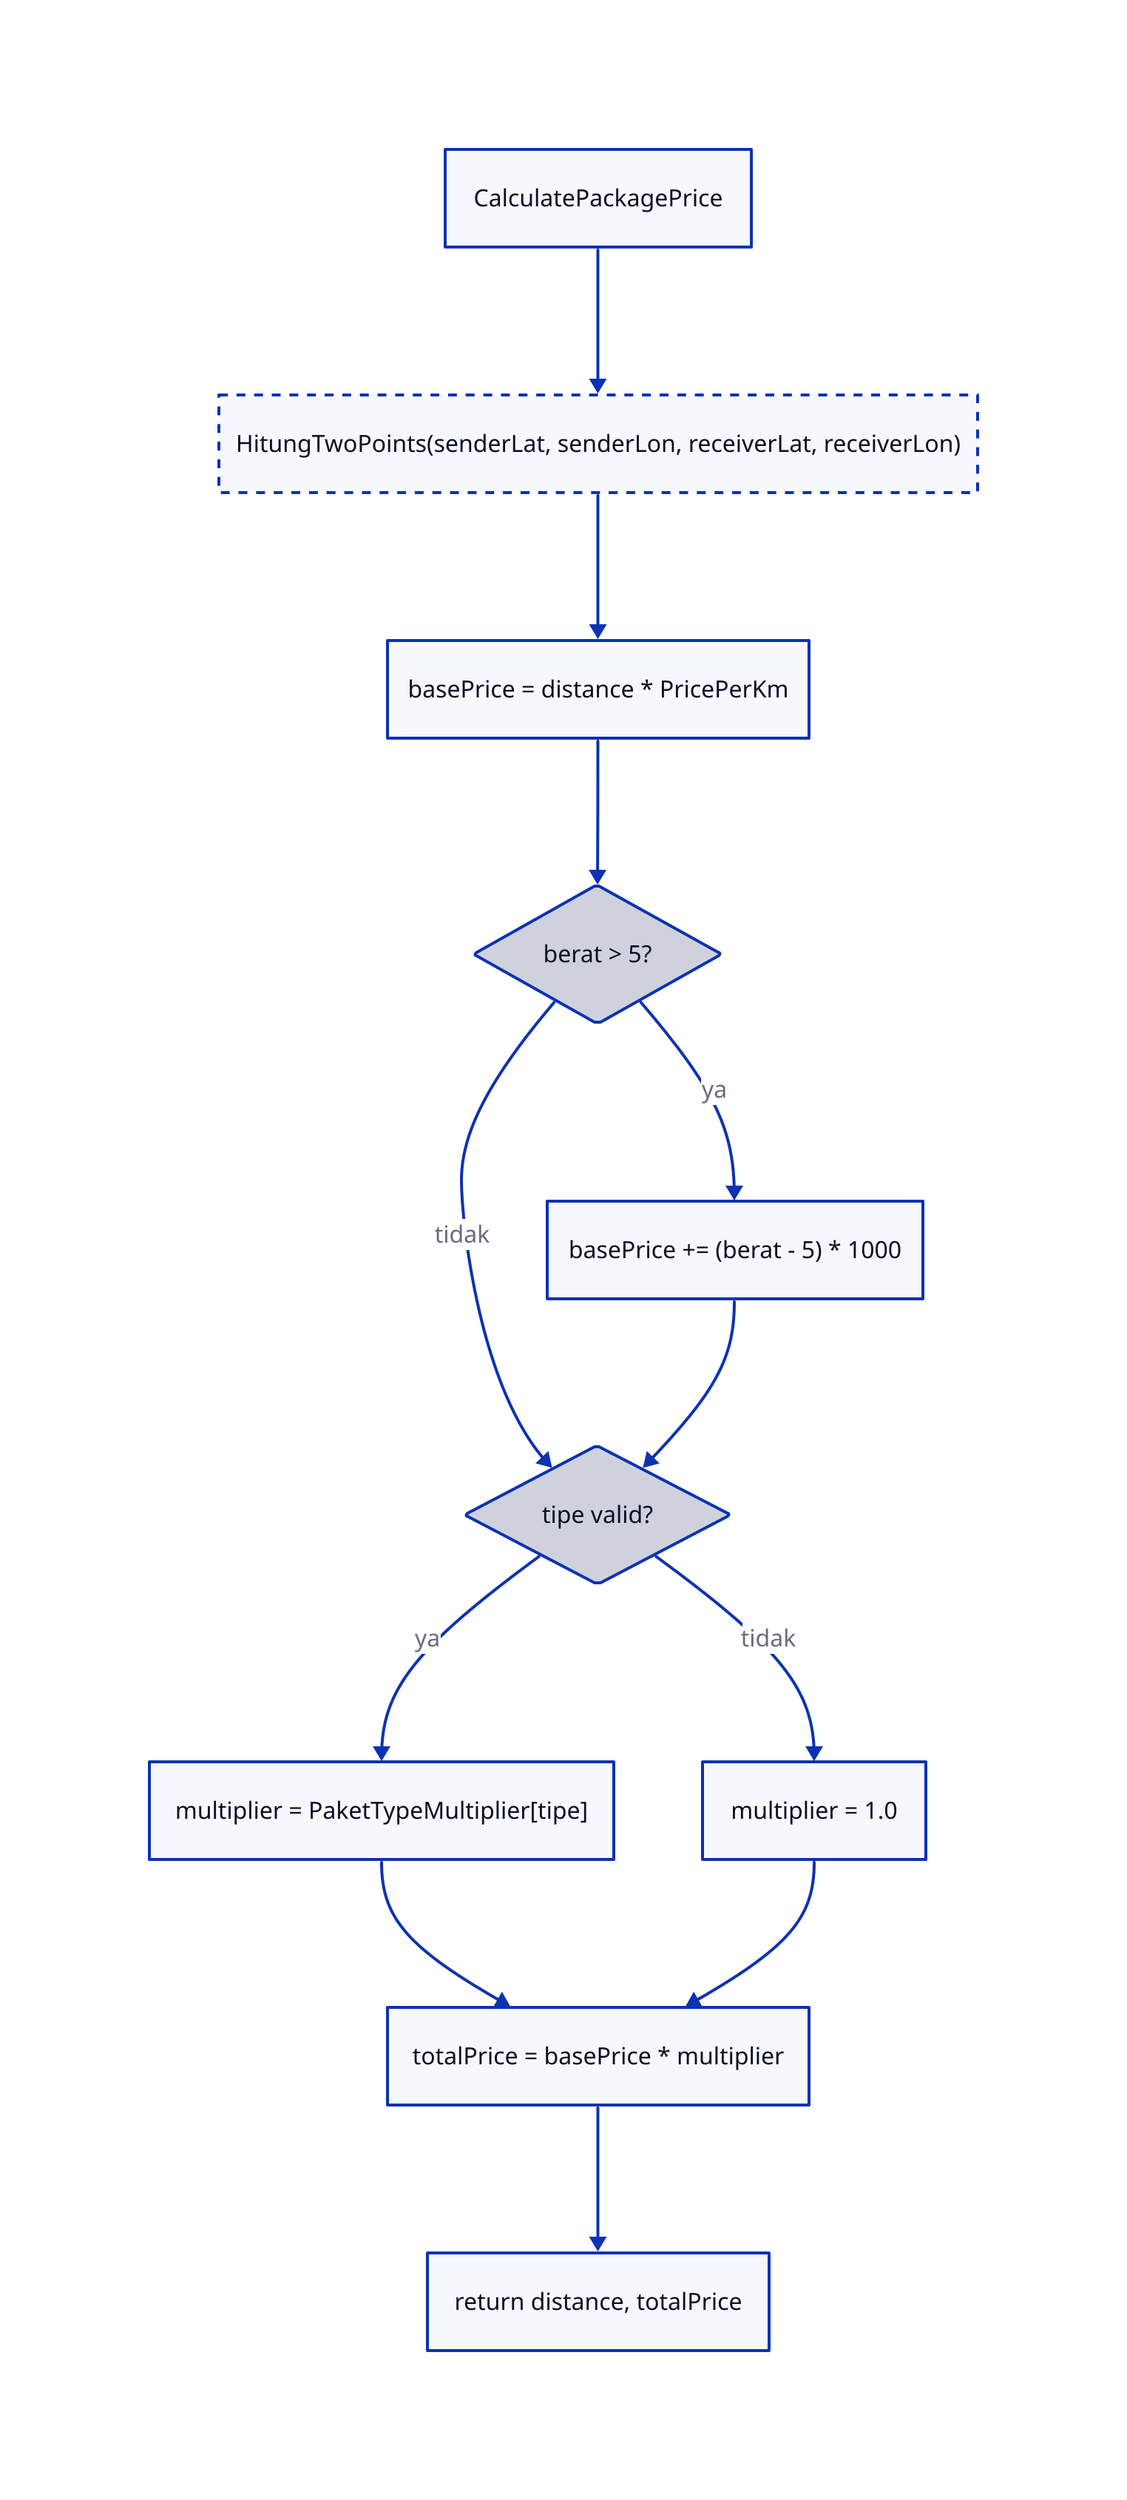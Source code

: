 CalculatePackagePrice: {
  label: "CalculatePackagePrice"
  shape: rectangle
}

callHitungTwoPoints: {
  label: "HitungTwoPoints(senderLat, senderLon, receiverLat, receiverLon)"
  shape: rectangle
  style: {
    stroke-dash: 3
  }
}

calculateBasePrice: {
  label: "basePrice = distance * PricePerKm"
  shape: rectangle
}

checkWeight: {
  label: "berat > 5?"
  shape: diamond
}

addWeightCost: {
  label: "basePrice += (berat - 5) * 1000"
  shape: rectangle
}

checkType: {
  label: "tipe valid?"
  shape: diamond
}

getMultiplier: {
  label: "multiplier = PaketTypeMultiplier[tipe]"
  shape: rectangle
}

defaultMultiplier: {
  label: "multiplier = 1.0"
  shape: rectangle
}

calculateTotal: {
  label: "totalPrice = basePrice * multiplier"
  shape: rectangle
}

returnResult: {
  label: "return distance, totalPrice"
  shape: rectangle
}

CalculatePackagePrice -> callHitungTwoPoints -> calculateBasePrice
calculateBasePrice -> checkWeight
checkWeight -> addWeightCost: ya
checkWeight -> checkType: tidak
addWeightCost -> checkType
checkType -> getMultiplier: ya
checkType -> defaultMultiplier: tidak
getMultiplier -> calculateTotal
defaultMultiplier -> calculateTotal
calculateTotal -> returnResult
